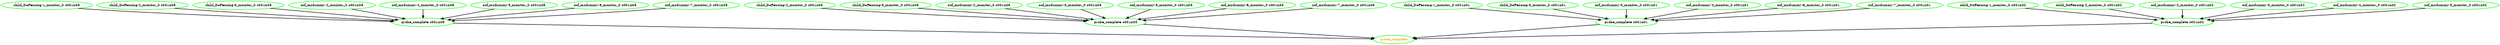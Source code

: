 digraph "g" {
	size = "30,30"
"probe_complete" [ style=bold color="green" fontcolor="orange" ]
"probe_complete c001n08" [ style=bold color="green" fontcolor="black" ]
"child_DoFencing:1_monitor_0 c001n08" [ style=bold color="green" fontcolor="black" ]
"child_DoFencing:2_monitor_0 c001n08" [ style=bold color="green" fontcolor="black" ]
"child_DoFencing:3_monitor_0 c001n08" [ style=bold color="green" fontcolor="black" ]
"ocf_msdummy:2_monitor_0 c001n08" [ style=bold color="green" fontcolor="black" ]
"ocf_msdummy:4_monitor_0 c001n08" [ style=bold color="green" fontcolor="black" ]
"ocf_msdummy:5_monitor_0 c001n08" [ style=bold color="green" fontcolor="black" ]
"ocf_msdummy:6_monitor_0 c001n08" [ style=bold color="green" fontcolor="black" ]
"ocf_msdummy:7_monitor_0 c001n08" [ style=bold color="green" fontcolor="black" ]
"probe_complete c001n03" [ style=bold color="green" fontcolor="black" ]
"child_DoFencing:2_monitor_0 c001n03" [ style=bold color="green" fontcolor="black" ]
"child_DoFencing:3_monitor_0 c001n03" [ style=bold color="green" fontcolor="black" ]
"ocf_msdummy:2_monitor_0 c001n03" [ style=bold color="green" fontcolor="black" ]
"ocf_msdummy:3_monitor_0 c001n03" [ style=bold color="green" fontcolor="black" ]
"ocf_msdummy:5_monitor_0 c001n03" [ style=bold color="green" fontcolor="black" ]
"ocf_msdummy:6_monitor_0 c001n03" [ style=bold color="green" fontcolor="black" ]
"ocf_msdummy:7_monitor_0 c001n03" [ style=bold color="green" fontcolor="black" ]
"probe_complete c001n01" [ style=bold color="green" fontcolor="black" ]
"child_DoFencing:1_monitor_0 c001n01" [ style=bold color="green" fontcolor="black" ]
"child_DoFencing:3_monitor_0 c001n01" [ style=bold color="green" fontcolor="black" ]
"ocf_msdummy:3_monitor_0 c001n01" [ style=bold color="green" fontcolor="black" ]
"ocf_msdummy:4_monitor_0 c001n01" [ style=bold color="green" fontcolor="black" ]
"ocf_msdummy:6_monitor_0 c001n01" [ style=bold color="green" fontcolor="black" ]
"ocf_msdummy:7_monitor_0 c001n01" [ style=bold color="green" fontcolor="black" ]
"probe_complete c001n02" [ style=bold color="green" fontcolor="black" ]
"child_DoFencing:1_monitor_0 c001n02" [ style=bold color="green" fontcolor="black" ]
"child_DoFencing:2_monitor_0 c001n02" [ style=bold color="green" fontcolor="black" ]
"ocf_msdummy:2_monitor_0 c001n02" [ style=bold color="green" fontcolor="black" ]
"ocf_msdummy:3_monitor_0 c001n02" [ style=bold color="green" fontcolor="black" ]
"ocf_msdummy:4_monitor_0 c001n02" [ style=bold color="green" fontcolor="black" ]
"ocf_msdummy:5_monitor_0 c001n02" [ style=bold color="green" fontcolor="black" ]
"probe_complete c001n08" -> "probe_complete" [ style = bold]
"probe_complete c001n03" -> "probe_complete" [ style = bold]
"probe_complete c001n01" -> "probe_complete" [ style = bold]
"probe_complete c001n02" -> "probe_complete" [ style = bold]
"child_DoFencing:1_monitor_0 c001n08" -> "probe_complete c001n08" [ style = bold]
"child_DoFencing:2_monitor_0 c001n08" -> "probe_complete c001n08" [ style = bold]
"child_DoFencing:3_monitor_0 c001n08" -> "probe_complete c001n08" [ style = bold]
"ocf_msdummy:2_monitor_0 c001n08" -> "probe_complete c001n08" [ style = bold]
"ocf_msdummy:4_monitor_0 c001n08" -> "probe_complete c001n08" [ style = bold]
"ocf_msdummy:5_monitor_0 c001n08" -> "probe_complete c001n08" [ style = bold]
"ocf_msdummy:6_monitor_0 c001n08" -> "probe_complete c001n08" [ style = bold]
"ocf_msdummy:7_monitor_0 c001n08" -> "probe_complete c001n08" [ style = bold]
"child_DoFencing:2_monitor_0 c001n03" -> "probe_complete c001n03" [ style = bold]
"child_DoFencing:3_monitor_0 c001n03" -> "probe_complete c001n03" [ style = bold]
"ocf_msdummy:2_monitor_0 c001n03" -> "probe_complete c001n03" [ style = bold]
"ocf_msdummy:3_monitor_0 c001n03" -> "probe_complete c001n03" [ style = bold]
"ocf_msdummy:5_monitor_0 c001n03" -> "probe_complete c001n03" [ style = bold]
"ocf_msdummy:6_monitor_0 c001n03" -> "probe_complete c001n03" [ style = bold]
"ocf_msdummy:7_monitor_0 c001n03" -> "probe_complete c001n03" [ style = bold]
"child_DoFencing:1_monitor_0 c001n01" -> "probe_complete c001n01" [ style = bold]
"child_DoFencing:3_monitor_0 c001n01" -> "probe_complete c001n01" [ style = bold]
"ocf_msdummy:3_monitor_0 c001n01" -> "probe_complete c001n01" [ style = bold]
"ocf_msdummy:4_monitor_0 c001n01" -> "probe_complete c001n01" [ style = bold]
"ocf_msdummy:6_monitor_0 c001n01" -> "probe_complete c001n01" [ style = bold]
"ocf_msdummy:7_monitor_0 c001n01" -> "probe_complete c001n01" [ style = bold]
"child_DoFencing:1_monitor_0 c001n02" -> "probe_complete c001n02" [ style = bold]
"child_DoFencing:2_monitor_0 c001n02" -> "probe_complete c001n02" [ style = bold]
"ocf_msdummy:2_monitor_0 c001n02" -> "probe_complete c001n02" [ style = bold]
"ocf_msdummy:3_monitor_0 c001n02" -> "probe_complete c001n02" [ style = bold]
"ocf_msdummy:4_monitor_0 c001n02" -> "probe_complete c001n02" [ style = bold]
"ocf_msdummy:5_monitor_0 c001n02" -> "probe_complete c001n02" [ style = bold]
}
